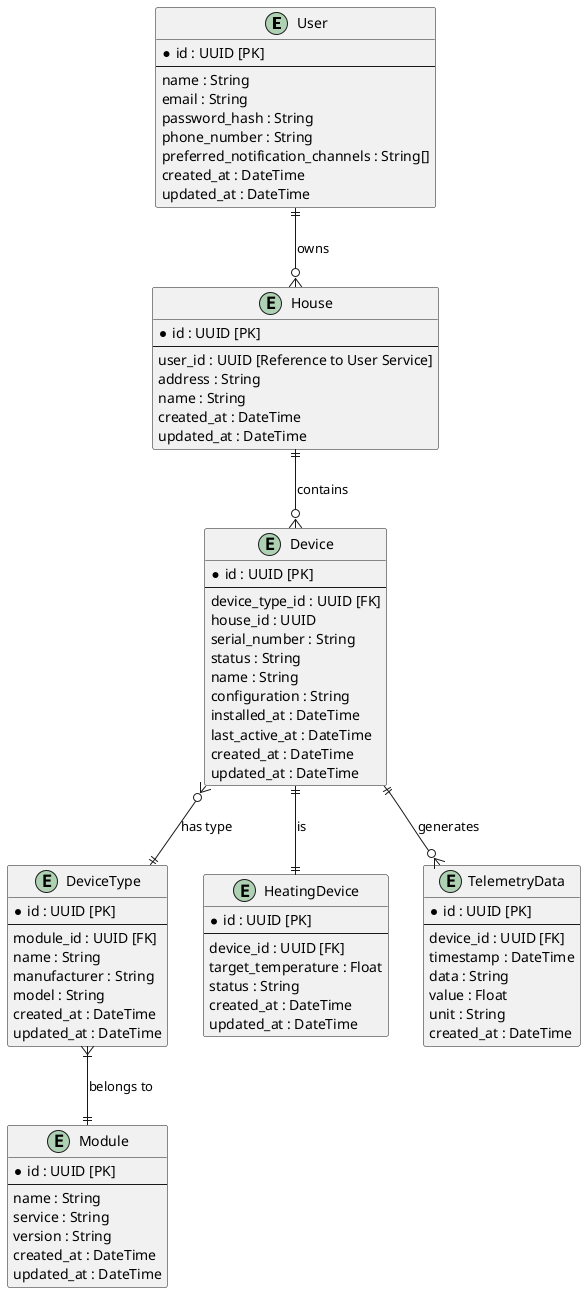 @startuml er_diagram

entity "User" as User {
    * id : UUID [PK]
    --
    name : String
    email : String
    password_hash : String
    phone_number : String
    preferred_notification_channels : String[]
    created_at : DateTime
    updated_at : DateTime
}

entity "House" as House {
    * id : UUID [PK]
    --
    user_id : UUID [Reference to User Service]
    address : String
    name : String
    created_at : DateTime
    updated_at : DateTime
}

entity "Device" as Device {
    * id : UUID [PK]
    --
    device_type_id : UUID [FK]
    house_id : UUID
    serial_number : String
    status : String
    name : String
    configuration : String
    installed_at : DateTime
    last_active_at : DateTime
    created_at : DateTime
    updated_at : DateTime
}

entity "DeviceType" as DeviceType {
    * id : UUID [PK]
    --
    module_id : UUID [FK]
    name : String
    manufacturer : String
    model : String
    created_at : DateTime
    updated_at : DateTime
}

entity "Module" as Module {
    * id : UUID [PK]
    --
    name : String
    service : String
    version : String
    created_at : DateTime
    updated_at : DateTime
}

entity "HeatingDevice" as HeatingDevice {
    * id : UUID [PK]
    --
    device_id : UUID [FK]
    target_temperature : Float
    status : String
    created_at : DateTime
    updated_at : DateTime
}

entity "TelemetryData" as TelemetryData {
    * id : UUID [PK]
    --
    device_id : UUID [FK]
    timestamp : DateTime
    data : String
    value : Float
    unit : String
    created_at : DateTime
}

' Define relationships

User ||--o{ House : "owns"
House ||--o{ Device : "contains"
Device }o--|| DeviceType : "has type"
DeviceType }|--|| Module : "belongs to"
Device ||--o{ TelemetryData : "generates"
Device ||--|| HeatingDevice : "is"

@enduml
